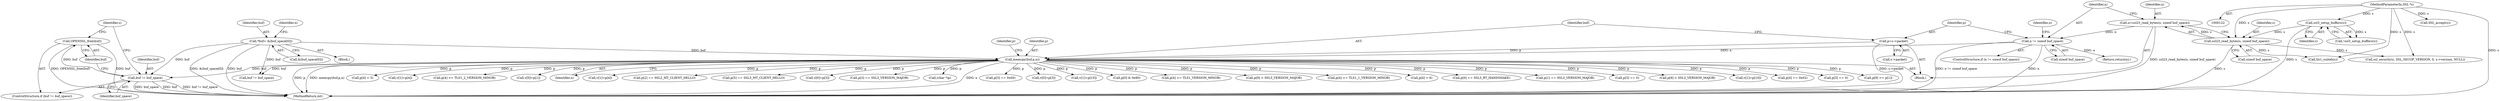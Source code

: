digraph "0_openssl_280b1f1ad12131defcd986676a8fc9717aaa601b@API" {
"1000745" [label="(Call,OPENSSL_free(buf))"];
"1000742" [label="(Call,buf != buf_space)"];
"1000190" [label="(Call,memcpy(buf,p,n))"];
"1000127" [label="(Call,*buf= &(buf_space[0]))"];
"1000185" [label="(Call,p=s->packet)"];
"1000179" [label="(Call,n != sizeof buf_space)"];
"1000172" [label="(Call,n=ssl23_read_bytes(s, sizeof buf_space))"];
"1000174" [label="(Call,ssl23_read_bytes(s, sizeof buf_space))"];
"1000169" [label="(Call,ssl3_setup_buffers(s))"];
"1000123" [label="(MethodParameterIn,SSL *s)"];
"1000246" [label="(Call,p[3] == SSL3_VERSION_MAJOR)"];
"1000632" [label="(Call,(char *)p)"];
"1000209" [label="(Call,p[3] == 0x00)"];
"1000178" [label="(ControlStructure,if (n != sizeof buf_space))"];
"1000127" [label="(Call,*buf= &(buf_space[0]))"];
"1000220" [label="(Call,v[0]=p[3])"];
"1000479" [label="(Call,v[1]=p[10])"];
"1000186" [label="(Identifier,p)"];
"1000690" [label="(Call,tls1_suiteb(s))"];
"1000123" [label="(MethodParameterIn,SSL *s)"];
"1000196" [label="(Call,p[0] & 0x80)"];
"1000267" [label="(Call,p[4] >= TLS1_VERSION_MINOR)"];
"1000487" [label="(Call,p[9] > SSL3_VERSION_MAJOR)"];
"1000741" [label="(ControlStructure,if (buf != buf_space))"];
"1000193" [label="(Identifier,n)"];
"1000300" [label="(Call,p[4] >= TLS1_1_VERSION_MINOR)"];
"1000187" [label="(Call,s->packet)"];
"1000456" [label="(Call,p[4] < 6)"];
"1000405" [label="(Call,p[0] == SSL3_RT_HANDSHAKE)"];
"1000742" [label="(Call,buf != buf_space)"];
"1000185" [label="(Call,p=s->packet)"];
"1000411" [label="(Call,p[1] == SSL3_VERSION_MAJOR)"];
"1000168" [label="(Call,!ssl3_setup_buffers(s))"];
"1000451" [label="(Call,p[3] == 0)"];
"1000760" [label="(MethodReturn,int)"];
"1000191" [label="(Identifier,buf)"];
"1000468" [label="(Call,p[9] > SSL3_VERSION_MAJOR)"];
"1000498" [label="(Call,v[1]=p[10])"];
"1000192" [label="(Identifier,p)"];
"1000179" [label="(Call,n != sizeof buf_space)"];
"1000181" [label="(Call,sizeof buf_space)"];
"1000124" [label="(Block,)"];
"1000214" [label="(Call,p[4] == 0x02)"];
"1000174" [label="(Call,ssl23_read_bytes(s, sizeof buf_space))"];
"1000748" [label="(Call,SSL_accept(s))"];
"1000170" [label="(Identifier,s)"];
"1000143" [label="(Identifier,n)"];
"1000424" [label="(Call,p[3] == 0)"];
"1000434" [label="(Call,p[9] >= p[1])"];
"1000749" [label="(Identifier,s)"];
"1000752" [label="(Call,buf != buf_space)"];
"1000184" [label="(Identifier,n)"];
"1000429" [label="(Call,p[4] < 5)"];
"1000190" [label="(Call,memcpy(buf,p,n))"];
"1000180" [label="(Identifier,n)"];
"1000227" [label="(Call,v[1]=p[4])"];
"1000275" [label="(Call,p[4] >= TLS1_2_VERSION_MINOR)"];
"1000746" [label="(Identifier,buf)"];
"1000442" [label="(Call,v[0]=p[1])"];
"1000744" [label="(Identifier,buf_space)"];
"1000743" [label="(Identifier,buf)"];
"1000176" [label="(Call,sizeof buf_space)"];
"1000169" [label="(Call,ssl3_setup_buffers(s))"];
"1000198" [label="(Identifier,p)"];
"1000259" [label="(Call,v[1]=p[4])"];
"1000173" [label="(Identifier,n)"];
"1000745" [label="(Call,OPENSSL_free(buf))"];
"1000712" [label="(Call,ssl_security(s, SSL_SECOP_VERSION, 0, s->version, NULL))"];
"1000172" [label="(Call,n=ssl23_read_bytes(s, sizeof buf_space))"];
"1000201" [label="(Call,p[2] == SSL2_MT_CLIENT_HELLO)"];
"1000175" [label="(Identifier,s)"];
"1000417" [label="(Call,p[5] == SSL3_MT_CLIENT_HELLO)"];
"1000129" [label="(Call,&(buf_space[0]))"];
"1000183" [label="(Return,return(n);)"];
"1000157" [label="(Block,)"];
"1000128" [label="(Identifier,buf)"];
"1000252" [label="(Call,v[0]=p[3])"];
"1000745" -> "1000741"  [label="AST: "];
"1000745" -> "1000746"  [label="CFG: "];
"1000746" -> "1000745"  [label="AST: "];
"1000749" -> "1000745"  [label="CFG: "];
"1000745" -> "1000760"  [label="DDG: OPENSSL_free(buf)"];
"1000745" -> "1000760"  [label="DDG: buf"];
"1000742" -> "1000745"  [label="DDG: buf"];
"1000742" -> "1000741"  [label="AST: "];
"1000742" -> "1000744"  [label="CFG: "];
"1000743" -> "1000742"  [label="AST: "];
"1000744" -> "1000742"  [label="AST: "];
"1000746" -> "1000742"  [label="CFG: "];
"1000749" -> "1000742"  [label="CFG: "];
"1000742" -> "1000760"  [label="DDG: buf != buf_space"];
"1000742" -> "1000760"  [label="DDG: buf_space"];
"1000742" -> "1000760"  [label="DDG: buf"];
"1000190" -> "1000742"  [label="DDG: buf"];
"1000127" -> "1000742"  [label="DDG: buf"];
"1000190" -> "1000157"  [label="AST: "];
"1000190" -> "1000193"  [label="CFG: "];
"1000191" -> "1000190"  [label="AST: "];
"1000192" -> "1000190"  [label="AST: "];
"1000193" -> "1000190"  [label="AST: "];
"1000198" -> "1000190"  [label="CFG: "];
"1000190" -> "1000760"  [label="DDG: memcpy(buf,p,n)"];
"1000190" -> "1000760"  [label="DDG: n"];
"1000190" -> "1000760"  [label="DDG: p"];
"1000127" -> "1000190"  [label="DDG: buf"];
"1000185" -> "1000190"  [label="DDG: p"];
"1000179" -> "1000190"  [label="DDG: n"];
"1000190" -> "1000196"  [label="DDG: p"];
"1000190" -> "1000201"  [label="DDG: p"];
"1000190" -> "1000209"  [label="DDG: p"];
"1000190" -> "1000214"  [label="DDG: p"];
"1000190" -> "1000220"  [label="DDG: p"];
"1000190" -> "1000227"  [label="DDG: p"];
"1000190" -> "1000246"  [label="DDG: p"];
"1000190" -> "1000252"  [label="DDG: p"];
"1000190" -> "1000259"  [label="DDG: p"];
"1000190" -> "1000267"  [label="DDG: p"];
"1000190" -> "1000275"  [label="DDG: p"];
"1000190" -> "1000300"  [label="DDG: p"];
"1000190" -> "1000405"  [label="DDG: p"];
"1000190" -> "1000411"  [label="DDG: p"];
"1000190" -> "1000417"  [label="DDG: p"];
"1000190" -> "1000424"  [label="DDG: p"];
"1000190" -> "1000429"  [label="DDG: p"];
"1000190" -> "1000434"  [label="DDG: p"];
"1000190" -> "1000442"  [label="DDG: p"];
"1000190" -> "1000451"  [label="DDG: p"];
"1000190" -> "1000456"  [label="DDG: p"];
"1000190" -> "1000468"  [label="DDG: p"];
"1000190" -> "1000479"  [label="DDG: p"];
"1000190" -> "1000487"  [label="DDG: p"];
"1000190" -> "1000498"  [label="DDG: p"];
"1000190" -> "1000632"  [label="DDG: p"];
"1000190" -> "1000752"  [label="DDG: buf"];
"1000127" -> "1000124"  [label="AST: "];
"1000127" -> "1000129"  [label="CFG: "];
"1000128" -> "1000127"  [label="AST: "];
"1000129" -> "1000127"  [label="AST: "];
"1000143" -> "1000127"  [label="CFG: "];
"1000127" -> "1000760"  [label="DDG: &(buf_space[0])"];
"1000127" -> "1000760"  [label="DDG: buf"];
"1000127" -> "1000752"  [label="DDG: buf"];
"1000185" -> "1000157"  [label="AST: "];
"1000185" -> "1000187"  [label="CFG: "];
"1000186" -> "1000185"  [label="AST: "];
"1000187" -> "1000185"  [label="AST: "];
"1000191" -> "1000185"  [label="CFG: "];
"1000185" -> "1000760"  [label="DDG: s->packet"];
"1000179" -> "1000178"  [label="AST: "];
"1000179" -> "1000181"  [label="CFG: "];
"1000180" -> "1000179"  [label="AST: "];
"1000181" -> "1000179"  [label="AST: "];
"1000184" -> "1000179"  [label="CFG: "];
"1000186" -> "1000179"  [label="CFG: "];
"1000179" -> "1000760"  [label="DDG: n != sizeof buf_space"];
"1000179" -> "1000760"  [label="DDG: n"];
"1000172" -> "1000179"  [label="DDG: n"];
"1000179" -> "1000183"  [label="DDG: n"];
"1000172" -> "1000157"  [label="AST: "];
"1000172" -> "1000174"  [label="CFG: "];
"1000173" -> "1000172"  [label="AST: "];
"1000174" -> "1000172"  [label="AST: "];
"1000180" -> "1000172"  [label="CFG: "];
"1000172" -> "1000760"  [label="DDG: ssl23_read_bytes(s, sizeof buf_space)"];
"1000174" -> "1000172"  [label="DDG: s"];
"1000174" -> "1000176"  [label="CFG: "];
"1000175" -> "1000174"  [label="AST: "];
"1000176" -> "1000174"  [label="AST: "];
"1000174" -> "1000760"  [label="DDG: s"];
"1000169" -> "1000174"  [label="DDG: s"];
"1000123" -> "1000174"  [label="DDG: s"];
"1000174" -> "1000690"  [label="DDG: s"];
"1000174" -> "1000712"  [label="DDG: s"];
"1000169" -> "1000168"  [label="AST: "];
"1000169" -> "1000170"  [label="CFG: "];
"1000170" -> "1000169"  [label="AST: "];
"1000168" -> "1000169"  [label="CFG: "];
"1000169" -> "1000760"  [label="DDG: s"];
"1000169" -> "1000168"  [label="DDG: s"];
"1000123" -> "1000169"  [label="DDG: s"];
"1000123" -> "1000122"  [label="AST: "];
"1000123" -> "1000760"  [label="DDG: s"];
"1000123" -> "1000690"  [label="DDG: s"];
"1000123" -> "1000712"  [label="DDG: s"];
"1000123" -> "1000748"  [label="DDG: s"];
}
